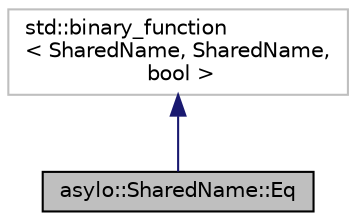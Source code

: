 digraph "asylo::SharedName::Eq"
{
  edge [fontname="Helvetica",fontsize="10",labelfontname="Helvetica",labelfontsize="10"];
  node [fontname="Helvetica",fontsize="10",shape=record];
  Node2 [label="asylo::SharedName::Eq",height=0.2,width=0.4,color="black", fillcolor="grey75", style="filled", fontcolor="black"];
  Node3 -> Node2 [dir="back",color="midnightblue",fontsize="10",style="solid",fontname="Helvetica"];
  Node3 [label="std::binary_function\l\< SharedName, SharedName,\l bool \>",height=0.2,width=0.4,color="grey75", fillcolor="white", style="filled"];
}
